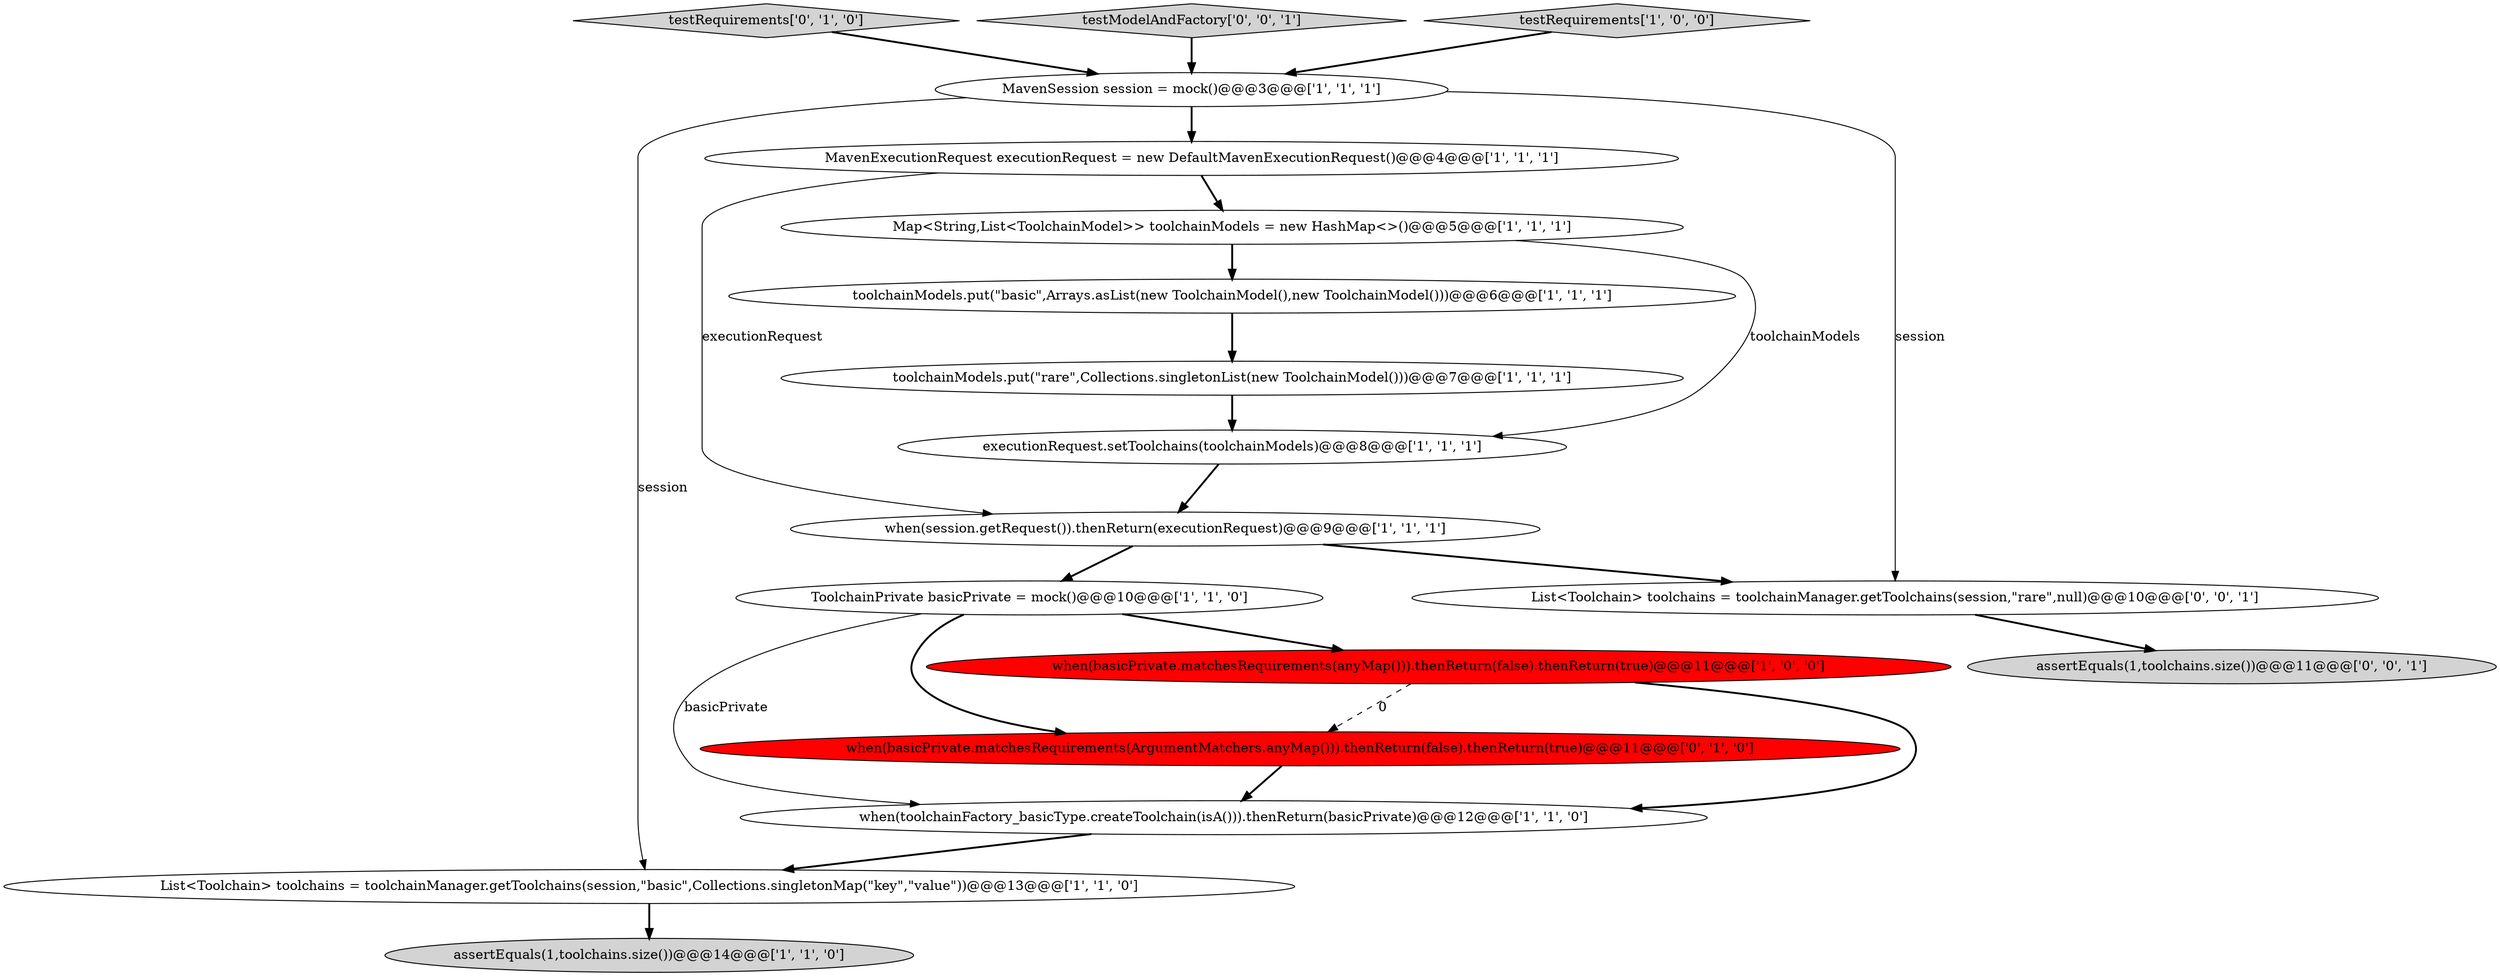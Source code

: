 digraph {
13 [style = filled, label = "testRequirements['0', '1', '0']", fillcolor = lightgray, shape = diamond image = "AAA0AAABBB2BBB"];
9 [style = filled, label = "when(session.getRequest()).thenReturn(executionRequest)@@@9@@@['1', '1', '1']", fillcolor = white, shape = ellipse image = "AAA0AAABBB1BBB"];
12 [style = filled, label = "when(basicPrivate.matchesRequirements(anyMap())).thenReturn(false).thenReturn(true)@@@11@@@['1', '0', '0']", fillcolor = red, shape = ellipse image = "AAA1AAABBB1BBB"];
8 [style = filled, label = "when(toolchainFactory_basicType.createToolchain(isA())).thenReturn(basicPrivate)@@@12@@@['1', '1', '0']", fillcolor = white, shape = ellipse image = "AAA0AAABBB1BBB"];
16 [style = filled, label = "testModelAndFactory['0', '0', '1']", fillcolor = lightgray, shape = diamond image = "AAA0AAABBB3BBB"];
5 [style = filled, label = "toolchainModels.put(\"rare\",Collections.singletonList(new ToolchainModel()))@@@7@@@['1', '1', '1']", fillcolor = white, shape = ellipse image = "AAA0AAABBB1BBB"];
2 [style = filled, label = "executionRequest.setToolchains(toolchainModels)@@@8@@@['1', '1', '1']", fillcolor = white, shape = ellipse image = "AAA0AAABBB1BBB"];
17 [style = filled, label = "assertEquals(1,toolchains.size())@@@11@@@['0', '0', '1']", fillcolor = lightgray, shape = ellipse image = "AAA0AAABBB3BBB"];
7 [style = filled, label = "List<Toolchain> toolchains = toolchainManager.getToolchains(session,\"basic\",Collections.singletonMap(\"key\",\"value\"))@@@13@@@['1', '1', '0']", fillcolor = white, shape = ellipse image = "AAA0AAABBB1BBB"];
6 [style = filled, label = "Map<String,List<ToolchainModel>> toolchainModels = new HashMap<>()@@@5@@@['1', '1', '1']", fillcolor = white, shape = ellipse image = "AAA0AAABBB1BBB"];
11 [style = filled, label = "assertEquals(1,toolchains.size())@@@14@@@['1', '1', '0']", fillcolor = lightgray, shape = ellipse image = "AAA0AAABBB1BBB"];
14 [style = filled, label = "when(basicPrivate.matchesRequirements(ArgumentMatchers.anyMap())).thenReturn(false).thenReturn(true)@@@11@@@['0', '1', '0']", fillcolor = red, shape = ellipse image = "AAA1AAABBB2BBB"];
3 [style = filled, label = "toolchainModels.put(\"basic\",Arrays.asList(new ToolchainModel(),new ToolchainModel()))@@@6@@@['1', '1', '1']", fillcolor = white, shape = ellipse image = "AAA0AAABBB1BBB"];
10 [style = filled, label = "MavenExecutionRequest executionRequest = new DefaultMavenExecutionRequest()@@@4@@@['1', '1', '1']", fillcolor = white, shape = ellipse image = "AAA0AAABBB1BBB"];
15 [style = filled, label = "List<Toolchain> toolchains = toolchainManager.getToolchains(session,\"rare\",null)@@@10@@@['0', '0', '1']", fillcolor = white, shape = ellipse image = "AAA0AAABBB3BBB"];
0 [style = filled, label = "ToolchainPrivate basicPrivate = mock()@@@10@@@['1', '1', '0']", fillcolor = white, shape = ellipse image = "AAA0AAABBB1BBB"];
4 [style = filled, label = "MavenSession session = mock()@@@3@@@['1', '1', '1']", fillcolor = white, shape = ellipse image = "AAA0AAABBB1BBB"];
1 [style = filled, label = "testRequirements['1', '0', '0']", fillcolor = lightgray, shape = diamond image = "AAA0AAABBB1BBB"];
4->10 [style = bold, label=""];
6->3 [style = bold, label=""];
1->4 [style = bold, label=""];
7->11 [style = bold, label=""];
9->0 [style = bold, label=""];
4->7 [style = solid, label="session"];
0->8 [style = solid, label="basicPrivate"];
0->12 [style = bold, label=""];
6->2 [style = solid, label="toolchainModels"];
2->9 [style = bold, label=""];
10->9 [style = solid, label="executionRequest"];
4->15 [style = solid, label="session"];
10->6 [style = bold, label=""];
8->7 [style = bold, label=""];
5->2 [style = bold, label=""];
3->5 [style = bold, label=""];
0->14 [style = bold, label=""];
15->17 [style = bold, label=""];
12->14 [style = dashed, label="0"];
12->8 [style = bold, label=""];
9->15 [style = bold, label=""];
14->8 [style = bold, label=""];
16->4 [style = bold, label=""];
13->4 [style = bold, label=""];
}
